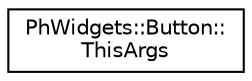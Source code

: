 digraph "Graphical Class Hierarchy"
{
  edge [fontname="Helvetica",fontsize="10",labelfontname="Helvetica",labelfontsize="10"];
  node [fontname="Helvetica",fontsize="10",shape=record];
  rankdir="LR";
  Node0 [label="PhWidgets::Button::\lThisArgs",height=0.2,width=0.4,color="black", fillcolor="white", style="filled",URL="$struct_ph_widgets_1_1_button_1_1_this_args.html"];
}

